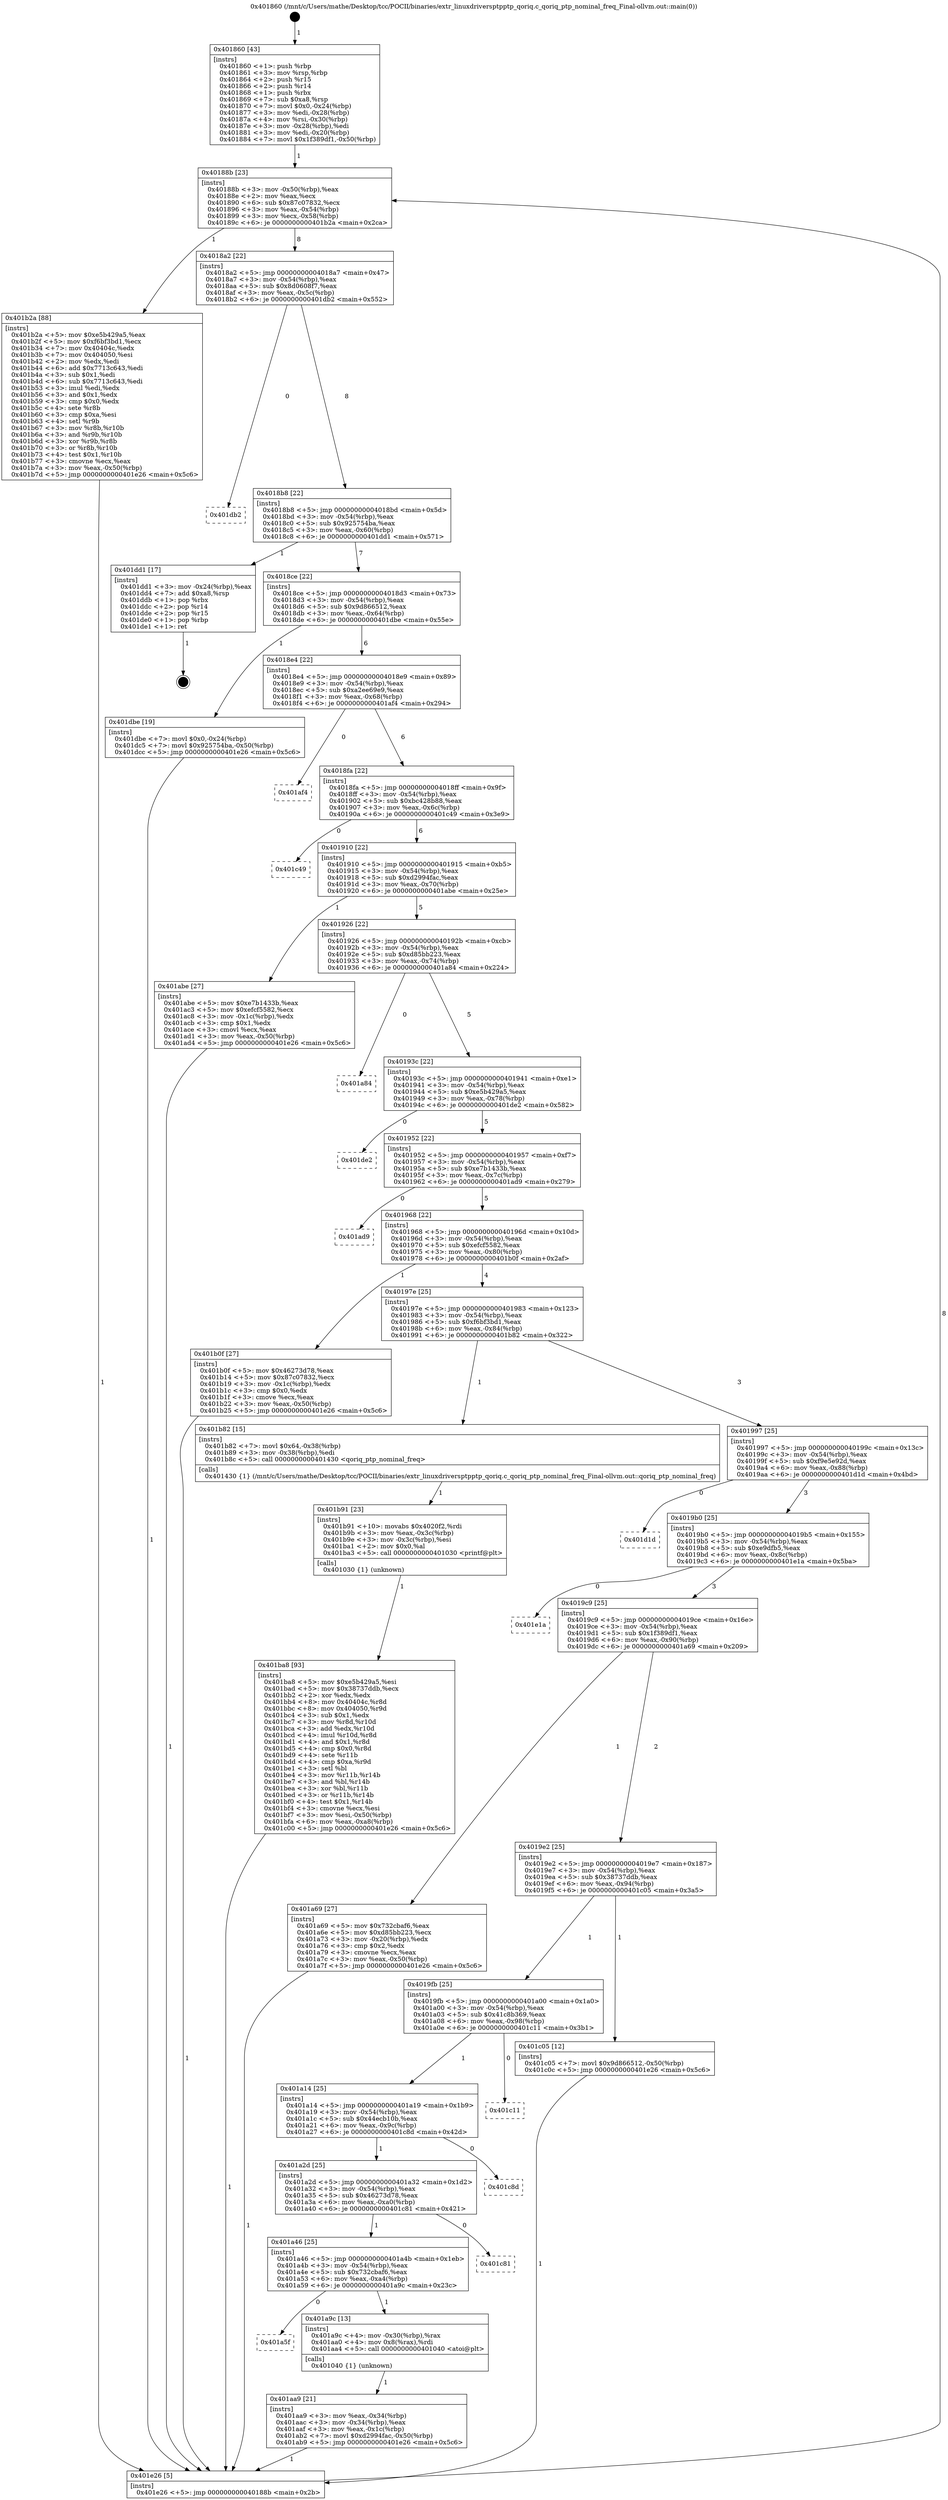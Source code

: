 digraph "0x401860" {
  label = "0x401860 (/mnt/c/Users/mathe/Desktop/tcc/POCII/binaries/extr_linuxdriversptpptp_qoriq.c_qoriq_ptp_nominal_freq_Final-ollvm.out::main(0))"
  labelloc = "t"
  node[shape=record]

  Entry [label="",width=0.3,height=0.3,shape=circle,fillcolor=black,style=filled]
  "0x40188b" [label="{
     0x40188b [23]\l
     | [instrs]\l
     &nbsp;&nbsp;0x40188b \<+3\>: mov -0x50(%rbp),%eax\l
     &nbsp;&nbsp;0x40188e \<+2\>: mov %eax,%ecx\l
     &nbsp;&nbsp;0x401890 \<+6\>: sub $0x87c07832,%ecx\l
     &nbsp;&nbsp;0x401896 \<+3\>: mov %eax,-0x54(%rbp)\l
     &nbsp;&nbsp;0x401899 \<+3\>: mov %ecx,-0x58(%rbp)\l
     &nbsp;&nbsp;0x40189c \<+6\>: je 0000000000401b2a \<main+0x2ca\>\l
  }"]
  "0x401b2a" [label="{
     0x401b2a [88]\l
     | [instrs]\l
     &nbsp;&nbsp;0x401b2a \<+5\>: mov $0xe5b429a5,%eax\l
     &nbsp;&nbsp;0x401b2f \<+5\>: mov $0xf6bf3bd1,%ecx\l
     &nbsp;&nbsp;0x401b34 \<+7\>: mov 0x40404c,%edx\l
     &nbsp;&nbsp;0x401b3b \<+7\>: mov 0x404050,%esi\l
     &nbsp;&nbsp;0x401b42 \<+2\>: mov %edx,%edi\l
     &nbsp;&nbsp;0x401b44 \<+6\>: add $0x7713c643,%edi\l
     &nbsp;&nbsp;0x401b4a \<+3\>: sub $0x1,%edi\l
     &nbsp;&nbsp;0x401b4d \<+6\>: sub $0x7713c643,%edi\l
     &nbsp;&nbsp;0x401b53 \<+3\>: imul %edi,%edx\l
     &nbsp;&nbsp;0x401b56 \<+3\>: and $0x1,%edx\l
     &nbsp;&nbsp;0x401b59 \<+3\>: cmp $0x0,%edx\l
     &nbsp;&nbsp;0x401b5c \<+4\>: sete %r8b\l
     &nbsp;&nbsp;0x401b60 \<+3\>: cmp $0xa,%esi\l
     &nbsp;&nbsp;0x401b63 \<+4\>: setl %r9b\l
     &nbsp;&nbsp;0x401b67 \<+3\>: mov %r8b,%r10b\l
     &nbsp;&nbsp;0x401b6a \<+3\>: and %r9b,%r10b\l
     &nbsp;&nbsp;0x401b6d \<+3\>: xor %r9b,%r8b\l
     &nbsp;&nbsp;0x401b70 \<+3\>: or %r8b,%r10b\l
     &nbsp;&nbsp;0x401b73 \<+4\>: test $0x1,%r10b\l
     &nbsp;&nbsp;0x401b77 \<+3\>: cmovne %ecx,%eax\l
     &nbsp;&nbsp;0x401b7a \<+3\>: mov %eax,-0x50(%rbp)\l
     &nbsp;&nbsp;0x401b7d \<+5\>: jmp 0000000000401e26 \<main+0x5c6\>\l
  }"]
  "0x4018a2" [label="{
     0x4018a2 [22]\l
     | [instrs]\l
     &nbsp;&nbsp;0x4018a2 \<+5\>: jmp 00000000004018a7 \<main+0x47\>\l
     &nbsp;&nbsp;0x4018a7 \<+3\>: mov -0x54(%rbp),%eax\l
     &nbsp;&nbsp;0x4018aa \<+5\>: sub $0x8d0608f7,%eax\l
     &nbsp;&nbsp;0x4018af \<+3\>: mov %eax,-0x5c(%rbp)\l
     &nbsp;&nbsp;0x4018b2 \<+6\>: je 0000000000401db2 \<main+0x552\>\l
  }"]
  Exit [label="",width=0.3,height=0.3,shape=circle,fillcolor=black,style=filled,peripheries=2]
  "0x401db2" [label="{
     0x401db2\l
  }", style=dashed]
  "0x4018b8" [label="{
     0x4018b8 [22]\l
     | [instrs]\l
     &nbsp;&nbsp;0x4018b8 \<+5\>: jmp 00000000004018bd \<main+0x5d\>\l
     &nbsp;&nbsp;0x4018bd \<+3\>: mov -0x54(%rbp),%eax\l
     &nbsp;&nbsp;0x4018c0 \<+5\>: sub $0x925754ba,%eax\l
     &nbsp;&nbsp;0x4018c5 \<+3\>: mov %eax,-0x60(%rbp)\l
     &nbsp;&nbsp;0x4018c8 \<+6\>: je 0000000000401dd1 \<main+0x571\>\l
  }"]
  "0x401ba8" [label="{
     0x401ba8 [93]\l
     | [instrs]\l
     &nbsp;&nbsp;0x401ba8 \<+5\>: mov $0xe5b429a5,%esi\l
     &nbsp;&nbsp;0x401bad \<+5\>: mov $0x38737ddb,%ecx\l
     &nbsp;&nbsp;0x401bb2 \<+2\>: xor %edx,%edx\l
     &nbsp;&nbsp;0x401bb4 \<+8\>: mov 0x40404c,%r8d\l
     &nbsp;&nbsp;0x401bbc \<+8\>: mov 0x404050,%r9d\l
     &nbsp;&nbsp;0x401bc4 \<+3\>: sub $0x1,%edx\l
     &nbsp;&nbsp;0x401bc7 \<+3\>: mov %r8d,%r10d\l
     &nbsp;&nbsp;0x401bca \<+3\>: add %edx,%r10d\l
     &nbsp;&nbsp;0x401bcd \<+4\>: imul %r10d,%r8d\l
     &nbsp;&nbsp;0x401bd1 \<+4\>: and $0x1,%r8d\l
     &nbsp;&nbsp;0x401bd5 \<+4\>: cmp $0x0,%r8d\l
     &nbsp;&nbsp;0x401bd9 \<+4\>: sete %r11b\l
     &nbsp;&nbsp;0x401bdd \<+4\>: cmp $0xa,%r9d\l
     &nbsp;&nbsp;0x401be1 \<+3\>: setl %bl\l
     &nbsp;&nbsp;0x401be4 \<+3\>: mov %r11b,%r14b\l
     &nbsp;&nbsp;0x401be7 \<+3\>: and %bl,%r14b\l
     &nbsp;&nbsp;0x401bea \<+3\>: xor %bl,%r11b\l
     &nbsp;&nbsp;0x401bed \<+3\>: or %r11b,%r14b\l
     &nbsp;&nbsp;0x401bf0 \<+4\>: test $0x1,%r14b\l
     &nbsp;&nbsp;0x401bf4 \<+3\>: cmovne %ecx,%esi\l
     &nbsp;&nbsp;0x401bf7 \<+3\>: mov %esi,-0x50(%rbp)\l
     &nbsp;&nbsp;0x401bfa \<+6\>: mov %eax,-0xa8(%rbp)\l
     &nbsp;&nbsp;0x401c00 \<+5\>: jmp 0000000000401e26 \<main+0x5c6\>\l
  }"]
  "0x401dd1" [label="{
     0x401dd1 [17]\l
     | [instrs]\l
     &nbsp;&nbsp;0x401dd1 \<+3\>: mov -0x24(%rbp),%eax\l
     &nbsp;&nbsp;0x401dd4 \<+7\>: add $0xa8,%rsp\l
     &nbsp;&nbsp;0x401ddb \<+1\>: pop %rbx\l
     &nbsp;&nbsp;0x401ddc \<+2\>: pop %r14\l
     &nbsp;&nbsp;0x401dde \<+2\>: pop %r15\l
     &nbsp;&nbsp;0x401de0 \<+1\>: pop %rbp\l
     &nbsp;&nbsp;0x401de1 \<+1\>: ret\l
  }"]
  "0x4018ce" [label="{
     0x4018ce [22]\l
     | [instrs]\l
     &nbsp;&nbsp;0x4018ce \<+5\>: jmp 00000000004018d3 \<main+0x73\>\l
     &nbsp;&nbsp;0x4018d3 \<+3\>: mov -0x54(%rbp),%eax\l
     &nbsp;&nbsp;0x4018d6 \<+5\>: sub $0x9d866512,%eax\l
     &nbsp;&nbsp;0x4018db \<+3\>: mov %eax,-0x64(%rbp)\l
     &nbsp;&nbsp;0x4018de \<+6\>: je 0000000000401dbe \<main+0x55e\>\l
  }"]
  "0x401b91" [label="{
     0x401b91 [23]\l
     | [instrs]\l
     &nbsp;&nbsp;0x401b91 \<+10\>: movabs $0x4020f2,%rdi\l
     &nbsp;&nbsp;0x401b9b \<+3\>: mov %eax,-0x3c(%rbp)\l
     &nbsp;&nbsp;0x401b9e \<+3\>: mov -0x3c(%rbp),%esi\l
     &nbsp;&nbsp;0x401ba1 \<+2\>: mov $0x0,%al\l
     &nbsp;&nbsp;0x401ba3 \<+5\>: call 0000000000401030 \<printf@plt\>\l
     | [calls]\l
     &nbsp;&nbsp;0x401030 \{1\} (unknown)\l
  }"]
  "0x401dbe" [label="{
     0x401dbe [19]\l
     | [instrs]\l
     &nbsp;&nbsp;0x401dbe \<+7\>: movl $0x0,-0x24(%rbp)\l
     &nbsp;&nbsp;0x401dc5 \<+7\>: movl $0x925754ba,-0x50(%rbp)\l
     &nbsp;&nbsp;0x401dcc \<+5\>: jmp 0000000000401e26 \<main+0x5c6\>\l
  }"]
  "0x4018e4" [label="{
     0x4018e4 [22]\l
     | [instrs]\l
     &nbsp;&nbsp;0x4018e4 \<+5\>: jmp 00000000004018e9 \<main+0x89\>\l
     &nbsp;&nbsp;0x4018e9 \<+3\>: mov -0x54(%rbp),%eax\l
     &nbsp;&nbsp;0x4018ec \<+5\>: sub $0xa2ee69e9,%eax\l
     &nbsp;&nbsp;0x4018f1 \<+3\>: mov %eax,-0x68(%rbp)\l
     &nbsp;&nbsp;0x4018f4 \<+6\>: je 0000000000401af4 \<main+0x294\>\l
  }"]
  "0x401aa9" [label="{
     0x401aa9 [21]\l
     | [instrs]\l
     &nbsp;&nbsp;0x401aa9 \<+3\>: mov %eax,-0x34(%rbp)\l
     &nbsp;&nbsp;0x401aac \<+3\>: mov -0x34(%rbp),%eax\l
     &nbsp;&nbsp;0x401aaf \<+3\>: mov %eax,-0x1c(%rbp)\l
     &nbsp;&nbsp;0x401ab2 \<+7\>: movl $0xd2994fac,-0x50(%rbp)\l
     &nbsp;&nbsp;0x401ab9 \<+5\>: jmp 0000000000401e26 \<main+0x5c6\>\l
  }"]
  "0x401af4" [label="{
     0x401af4\l
  }", style=dashed]
  "0x4018fa" [label="{
     0x4018fa [22]\l
     | [instrs]\l
     &nbsp;&nbsp;0x4018fa \<+5\>: jmp 00000000004018ff \<main+0x9f\>\l
     &nbsp;&nbsp;0x4018ff \<+3\>: mov -0x54(%rbp),%eax\l
     &nbsp;&nbsp;0x401902 \<+5\>: sub $0xbc428b88,%eax\l
     &nbsp;&nbsp;0x401907 \<+3\>: mov %eax,-0x6c(%rbp)\l
     &nbsp;&nbsp;0x40190a \<+6\>: je 0000000000401c49 \<main+0x3e9\>\l
  }"]
  "0x401a5f" [label="{
     0x401a5f\l
  }", style=dashed]
  "0x401c49" [label="{
     0x401c49\l
  }", style=dashed]
  "0x401910" [label="{
     0x401910 [22]\l
     | [instrs]\l
     &nbsp;&nbsp;0x401910 \<+5\>: jmp 0000000000401915 \<main+0xb5\>\l
     &nbsp;&nbsp;0x401915 \<+3\>: mov -0x54(%rbp),%eax\l
     &nbsp;&nbsp;0x401918 \<+5\>: sub $0xd2994fac,%eax\l
     &nbsp;&nbsp;0x40191d \<+3\>: mov %eax,-0x70(%rbp)\l
     &nbsp;&nbsp;0x401920 \<+6\>: je 0000000000401abe \<main+0x25e\>\l
  }"]
  "0x401a9c" [label="{
     0x401a9c [13]\l
     | [instrs]\l
     &nbsp;&nbsp;0x401a9c \<+4\>: mov -0x30(%rbp),%rax\l
     &nbsp;&nbsp;0x401aa0 \<+4\>: mov 0x8(%rax),%rdi\l
     &nbsp;&nbsp;0x401aa4 \<+5\>: call 0000000000401040 \<atoi@plt\>\l
     | [calls]\l
     &nbsp;&nbsp;0x401040 \{1\} (unknown)\l
  }"]
  "0x401abe" [label="{
     0x401abe [27]\l
     | [instrs]\l
     &nbsp;&nbsp;0x401abe \<+5\>: mov $0xe7b1433b,%eax\l
     &nbsp;&nbsp;0x401ac3 \<+5\>: mov $0xefcf5582,%ecx\l
     &nbsp;&nbsp;0x401ac8 \<+3\>: mov -0x1c(%rbp),%edx\l
     &nbsp;&nbsp;0x401acb \<+3\>: cmp $0x1,%edx\l
     &nbsp;&nbsp;0x401ace \<+3\>: cmovl %ecx,%eax\l
     &nbsp;&nbsp;0x401ad1 \<+3\>: mov %eax,-0x50(%rbp)\l
     &nbsp;&nbsp;0x401ad4 \<+5\>: jmp 0000000000401e26 \<main+0x5c6\>\l
  }"]
  "0x401926" [label="{
     0x401926 [22]\l
     | [instrs]\l
     &nbsp;&nbsp;0x401926 \<+5\>: jmp 000000000040192b \<main+0xcb\>\l
     &nbsp;&nbsp;0x40192b \<+3\>: mov -0x54(%rbp),%eax\l
     &nbsp;&nbsp;0x40192e \<+5\>: sub $0xd85bb223,%eax\l
     &nbsp;&nbsp;0x401933 \<+3\>: mov %eax,-0x74(%rbp)\l
     &nbsp;&nbsp;0x401936 \<+6\>: je 0000000000401a84 \<main+0x224\>\l
  }"]
  "0x401a46" [label="{
     0x401a46 [25]\l
     | [instrs]\l
     &nbsp;&nbsp;0x401a46 \<+5\>: jmp 0000000000401a4b \<main+0x1eb\>\l
     &nbsp;&nbsp;0x401a4b \<+3\>: mov -0x54(%rbp),%eax\l
     &nbsp;&nbsp;0x401a4e \<+5\>: sub $0x732cbaf6,%eax\l
     &nbsp;&nbsp;0x401a53 \<+6\>: mov %eax,-0xa4(%rbp)\l
     &nbsp;&nbsp;0x401a59 \<+6\>: je 0000000000401a9c \<main+0x23c\>\l
  }"]
  "0x401a84" [label="{
     0x401a84\l
  }", style=dashed]
  "0x40193c" [label="{
     0x40193c [22]\l
     | [instrs]\l
     &nbsp;&nbsp;0x40193c \<+5\>: jmp 0000000000401941 \<main+0xe1\>\l
     &nbsp;&nbsp;0x401941 \<+3\>: mov -0x54(%rbp),%eax\l
     &nbsp;&nbsp;0x401944 \<+5\>: sub $0xe5b429a5,%eax\l
     &nbsp;&nbsp;0x401949 \<+3\>: mov %eax,-0x78(%rbp)\l
     &nbsp;&nbsp;0x40194c \<+6\>: je 0000000000401de2 \<main+0x582\>\l
  }"]
  "0x401c81" [label="{
     0x401c81\l
  }", style=dashed]
  "0x401de2" [label="{
     0x401de2\l
  }", style=dashed]
  "0x401952" [label="{
     0x401952 [22]\l
     | [instrs]\l
     &nbsp;&nbsp;0x401952 \<+5\>: jmp 0000000000401957 \<main+0xf7\>\l
     &nbsp;&nbsp;0x401957 \<+3\>: mov -0x54(%rbp),%eax\l
     &nbsp;&nbsp;0x40195a \<+5\>: sub $0xe7b1433b,%eax\l
     &nbsp;&nbsp;0x40195f \<+3\>: mov %eax,-0x7c(%rbp)\l
     &nbsp;&nbsp;0x401962 \<+6\>: je 0000000000401ad9 \<main+0x279\>\l
  }"]
  "0x401a2d" [label="{
     0x401a2d [25]\l
     | [instrs]\l
     &nbsp;&nbsp;0x401a2d \<+5\>: jmp 0000000000401a32 \<main+0x1d2\>\l
     &nbsp;&nbsp;0x401a32 \<+3\>: mov -0x54(%rbp),%eax\l
     &nbsp;&nbsp;0x401a35 \<+5\>: sub $0x46273d78,%eax\l
     &nbsp;&nbsp;0x401a3a \<+6\>: mov %eax,-0xa0(%rbp)\l
     &nbsp;&nbsp;0x401a40 \<+6\>: je 0000000000401c81 \<main+0x421\>\l
  }"]
  "0x401ad9" [label="{
     0x401ad9\l
  }", style=dashed]
  "0x401968" [label="{
     0x401968 [22]\l
     | [instrs]\l
     &nbsp;&nbsp;0x401968 \<+5\>: jmp 000000000040196d \<main+0x10d\>\l
     &nbsp;&nbsp;0x40196d \<+3\>: mov -0x54(%rbp),%eax\l
     &nbsp;&nbsp;0x401970 \<+5\>: sub $0xefcf5582,%eax\l
     &nbsp;&nbsp;0x401975 \<+3\>: mov %eax,-0x80(%rbp)\l
     &nbsp;&nbsp;0x401978 \<+6\>: je 0000000000401b0f \<main+0x2af\>\l
  }"]
  "0x401c8d" [label="{
     0x401c8d\l
  }", style=dashed]
  "0x401b0f" [label="{
     0x401b0f [27]\l
     | [instrs]\l
     &nbsp;&nbsp;0x401b0f \<+5\>: mov $0x46273d78,%eax\l
     &nbsp;&nbsp;0x401b14 \<+5\>: mov $0x87c07832,%ecx\l
     &nbsp;&nbsp;0x401b19 \<+3\>: mov -0x1c(%rbp),%edx\l
     &nbsp;&nbsp;0x401b1c \<+3\>: cmp $0x0,%edx\l
     &nbsp;&nbsp;0x401b1f \<+3\>: cmove %ecx,%eax\l
     &nbsp;&nbsp;0x401b22 \<+3\>: mov %eax,-0x50(%rbp)\l
     &nbsp;&nbsp;0x401b25 \<+5\>: jmp 0000000000401e26 \<main+0x5c6\>\l
  }"]
  "0x40197e" [label="{
     0x40197e [25]\l
     | [instrs]\l
     &nbsp;&nbsp;0x40197e \<+5\>: jmp 0000000000401983 \<main+0x123\>\l
     &nbsp;&nbsp;0x401983 \<+3\>: mov -0x54(%rbp),%eax\l
     &nbsp;&nbsp;0x401986 \<+5\>: sub $0xf6bf3bd1,%eax\l
     &nbsp;&nbsp;0x40198b \<+6\>: mov %eax,-0x84(%rbp)\l
     &nbsp;&nbsp;0x401991 \<+6\>: je 0000000000401b82 \<main+0x322\>\l
  }"]
  "0x401a14" [label="{
     0x401a14 [25]\l
     | [instrs]\l
     &nbsp;&nbsp;0x401a14 \<+5\>: jmp 0000000000401a19 \<main+0x1b9\>\l
     &nbsp;&nbsp;0x401a19 \<+3\>: mov -0x54(%rbp),%eax\l
     &nbsp;&nbsp;0x401a1c \<+5\>: sub $0x44ecb10b,%eax\l
     &nbsp;&nbsp;0x401a21 \<+6\>: mov %eax,-0x9c(%rbp)\l
     &nbsp;&nbsp;0x401a27 \<+6\>: je 0000000000401c8d \<main+0x42d\>\l
  }"]
  "0x401b82" [label="{
     0x401b82 [15]\l
     | [instrs]\l
     &nbsp;&nbsp;0x401b82 \<+7\>: movl $0x64,-0x38(%rbp)\l
     &nbsp;&nbsp;0x401b89 \<+3\>: mov -0x38(%rbp),%edi\l
     &nbsp;&nbsp;0x401b8c \<+5\>: call 0000000000401430 \<qoriq_ptp_nominal_freq\>\l
     | [calls]\l
     &nbsp;&nbsp;0x401430 \{1\} (/mnt/c/Users/mathe/Desktop/tcc/POCII/binaries/extr_linuxdriversptpptp_qoriq.c_qoriq_ptp_nominal_freq_Final-ollvm.out::qoriq_ptp_nominal_freq)\l
  }"]
  "0x401997" [label="{
     0x401997 [25]\l
     | [instrs]\l
     &nbsp;&nbsp;0x401997 \<+5\>: jmp 000000000040199c \<main+0x13c\>\l
     &nbsp;&nbsp;0x40199c \<+3\>: mov -0x54(%rbp),%eax\l
     &nbsp;&nbsp;0x40199f \<+5\>: sub $0xf9e5e92d,%eax\l
     &nbsp;&nbsp;0x4019a4 \<+6\>: mov %eax,-0x88(%rbp)\l
     &nbsp;&nbsp;0x4019aa \<+6\>: je 0000000000401d1d \<main+0x4bd\>\l
  }"]
  "0x401c11" [label="{
     0x401c11\l
  }", style=dashed]
  "0x401d1d" [label="{
     0x401d1d\l
  }", style=dashed]
  "0x4019b0" [label="{
     0x4019b0 [25]\l
     | [instrs]\l
     &nbsp;&nbsp;0x4019b0 \<+5\>: jmp 00000000004019b5 \<main+0x155\>\l
     &nbsp;&nbsp;0x4019b5 \<+3\>: mov -0x54(%rbp),%eax\l
     &nbsp;&nbsp;0x4019b8 \<+5\>: sub $0xe9dfb5,%eax\l
     &nbsp;&nbsp;0x4019bd \<+6\>: mov %eax,-0x8c(%rbp)\l
     &nbsp;&nbsp;0x4019c3 \<+6\>: je 0000000000401e1a \<main+0x5ba\>\l
  }"]
  "0x4019fb" [label="{
     0x4019fb [25]\l
     | [instrs]\l
     &nbsp;&nbsp;0x4019fb \<+5\>: jmp 0000000000401a00 \<main+0x1a0\>\l
     &nbsp;&nbsp;0x401a00 \<+3\>: mov -0x54(%rbp),%eax\l
     &nbsp;&nbsp;0x401a03 \<+5\>: sub $0x41c8b369,%eax\l
     &nbsp;&nbsp;0x401a08 \<+6\>: mov %eax,-0x98(%rbp)\l
     &nbsp;&nbsp;0x401a0e \<+6\>: je 0000000000401c11 \<main+0x3b1\>\l
  }"]
  "0x401e1a" [label="{
     0x401e1a\l
  }", style=dashed]
  "0x4019c9" [label="{
     0x4019c9 [25]\l
     | [instrs]\l
     &nbsp;&nbsp;0x4019c9 \<+5\>: jmp 00000000004019ce \<main+0x16e\>\l
     &nbsp;&nbsp;0x4019ce \<+3\>: mov -0x54(%rbp),%eax\l
     &nbsp;&nbsp;0x4019d1 \<+5\>: sub $0x1f389df1,%eax\l
     &nbsp;&nbsp;0x4019d6 \<+6\>: mov %eax,-0x90(%rbp)\l
     &nbsp;&nbsp;0x4019dc \<+6\>: je 0000000000401a69 \<main+0x209\>\l
  }"]
  "0x401c05" [label="{
     0x401c05 [12]\l
     | [instrs]\l
     &nbsp;&nbsp;0x401c05 \<+7\>: movl $0x9d866512,-0x50(%rbp)\l
     &nbsp;&nbsp;0x401c0c \<+5\>: jmp 0000000000401e26 \<main+0x5c6\>\l
  }"]
  "0x401a69" [label="{
     0x401a69 [27]\l
     | [instrs]\l
     &nbsp;&nbsp;0x401a69 \<+5\>: mov $0x732cbaf6,%eax\l
     &nbsp;&nbsp;0x401a6e \<+5\>: mov $0xd85bb223,%ecx\l
     &nbsp;&nbsp;0x401a73 \<+3\>: mov -0x20(%rbp),%edx\l
     &nbsp;&nbsp;0x401a76 \<+3\>: cmp $0x2,%edx\l
     &nbsp;&nbsp;0x401a79 \<+3\>: cmovne %ecx,%eax\l
     &nbsp;&nbsp;0x401a7c \<+3\>: mov %eax,-0x50(%rbp)\l
     &nbsp;&nbsp;0x401a7f \<+5\>: jmp 0000000000401e26 \<main+0x5c6\>\l
  }"]
  "0x4019e2" [label="{
     0x4019e2 [25]\l
     | [instrs]\l
     &nbsp;&nbsp;0x4019e2 \<+5\>: jmp 00000000004019e7 \<main+0x187\>\l
     &nbsp;&nbsp;0x4019e7 \<+3\>: mov -0x54(%rbp),%eax\l
     &nbsp;&nbsp;0x4019ea \<+5\>: sub $0x38737ddb,%eax\l
     &nbsp;&nbsp;0x4019ef \<+6\>: mov %eax,-0x94(%rbp)\l
     &nbsp;&nbsp;0x4019f5 \<+6\>: je 0000000000401c05 \<main+0x3a5\>\l
  }"]
  "0x401e26" [label="{
     0x401e26 [5]\l
     | [instrs]\l
     &nbsp;&nbsp;0x401e26 \<+5\>: jmp 000000000040188b \<main+0x2b\>\l
  }"]
  "0x401860" [label="{
     0x401860 [43]\l
     | [instrs]\l
     &nbsp;&nbsp;0x401860 \<+1\>: push %rbp\l
     &nbsp;&nbsp;0x401861 \<+3\>: mov %rsp,%rbp\l
     &nbsp;&nbsp;0x401864 \<+2\>: push %r15\l
     &nbsp;&nbsp;0x401866 \<+2\>: push %r14\l
     &nbsp;&nbsp;0x401868 \<+1\>: push %rbx\l
     &nbsp;&nbsp;0x401869 \<+7\>: sub $0xa8,%rsp\l
     &nbsp;&nbsp;0x401870 \<+7\>: movl $0x0,-0x24(%rbp)\l
     &nbsp;&nbsp;0x401877 \<+3\>: mov %edi,-0x28(%rbp)\l
     &nbsp;&nbsp;0x40187a \<+4\>: mov %rsi,-0x30(%rbp)\l
     &nbsp;&nbsp;0x40187e \<+3\>: mov -0x28(%rbp),%edi\l
     &nbsp;&nbsp;0x401881 \<+3\>: mov %edi,-0x20(%rbp)\l
     &nbsp;&nbsp;0x401884 \<+7\>: movl $0x1f389df1,-0x50(%rbp)\l
  }"]
  Entry -> "0x401860" [label=" 1"]
  "0x40188b" -> "0x401b2a" [label=" 1"]
  "0x40188b" -> "0x4018a2" [label=" 8"]
  "0x401dd1" -> Exit [label=" 1"]
  "0x4018a2" -> "0x401db2" [label=" 0"]
  "0x4018a2" -> "0x4018b8" [label=" 8"]
  "0x401dbe" -> "0x401e26" [label=" 1"]
  "0x4018b8" -> "0x401dd1" [label=" 1"]
  "0x4018b8" -> "0x4018ce" [label=" 7"]
  "0x401c05" -> "0x401e26" [label=" 1"]
  "0x4018ce" -> "0x401dbe" [label=" 1"]
  "0x4018ce" -> "0x4018e4" [label=" 6"]
  "0x401ba8" -> "0x401e26" [label=" 1"]
  "0x4018e4" -> "0x401af4" [label=" 0"]
  "0x4018e4" -> "0x4018fa" [label=" 6"]
  "0x401b91" -> "0x401ba8" [label=" 1"]
  "0x4018fa" -> "0x401c49" [label=" 0"]
  "0x4018fa" -> "0x401910" [label=" 6"]
  "0x401b82" -> "0x401b91" [label=" 1"]
  "0x401910" -> "0x401abe" [label=" 1"]
  "0x401910" -> "0x401926" [label=" 5"]
  "0x401b2a" -> "0x401e26" [label=" 1"]
  "0x401926" -> "0x401a84" [label=" 0"]
  "0x401926" -> "0x40193c" [label=" 5"]
  "0x401abe" -> "0x401e26" [label=" 1"]
  "0x40193c" -> "0x401de2" [label=" 0"]
  "0x40193c" -> "0x401952" [label=" 5"]
  "0x401aa9" -> "0x401e26" [label=" 1"]
  "0x401952" -> "0x401ad9" [label=" 0"]
  "0x401952" -> "0x401968" [label=" 5"]
  "0x401a46" -> "0x401a5f" [label=" 0"]
  "0x401968" -> "0x401b0f" [label=" 1"]
  "0x401968" -> "0x40197e" [label=" 4"]
  "0x401a46" -> "0x401a9c" [label=" 1"]
  "0x40197e" -> "0x401b82" [label=" 1"]
  "0x40197e" -> "0x401997" [label=" 3"]
  "0x401a2d" -> "0x401a46" [label=" 1"]
  "0x401997" -> "0x401d1d" [label=" 0"]
  "0x401997" -> "0x4019b0" [label=" 3"]
  "0x401a2d" -> "0x401c81" [label=" 0"]
  "0x4019b0" -> "0x401e1a" [label=" 0"]
  "0x4019b0" -> "0x4019c9" [label=" 3"]
  "0x401a14" -> "0x401a2d" [label=" 1"]
  "0x4019c9" -> "0x401a69" [label=" 1"]
  "0x4019c9" -> "0x4019e2" [label=" 2"]
  "0x401a69" -> "0x401e26" [label=" 1"]
  "0x401860" -> "0x40188b" [label=" 1"]
  "0x401e26" -> "0x40188b" [label=" 8"]
  "0x401a14" -> "0x401c8d" [label=" 0"]
  "0x4019e2" -> "0x401c05" [label=" 1"]
  "0x4019e2" -> "0x4019fb" [label=" 1"]
  "0x401a9c" -> "0x401aa9" [label=" 1"]
  "0x4019fb" -> "0x401c11" [label=" 0"]
  "0x4019fb" -> "0x401a14" [label=" 1"]
  "0x401b0f" -> "0x401e26" [label=" 1"]
}
